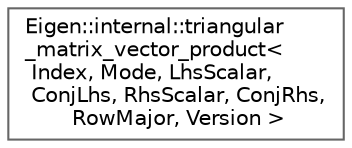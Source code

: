 digraph "Graphical Class Hierarchy"
{
 // LATEX_PDF_SIZE
  bgcolor="transparent";
  edge [fontname=Helvetica,fontsize=10,labelfontname=Helvetica,labelfontsize=10];
  node [fontname=Helvetica,fontsize=10,shape=box,height=0.2,width=0.4];
  rankdir="LR";
  Node0 [id="Node000000",label="Eigen::internal::triangular\l_matrix_vector_product\<\l Index, Mode, LhsScalar,\l ConjLhs, RhsScalar, ConjRhs,\l RowMajor, Version \>",height=0.2,width=0.4,color="grey40", fillcolor="white", style="filled",URL="$structEigen_1_1internal_1_1triangular__matrix__vector__product_3_01Index_00_01Mode_00_01LhsScala0609abf0278b02eaf910e8ff939012fe.html",tooltip=" "];
}
